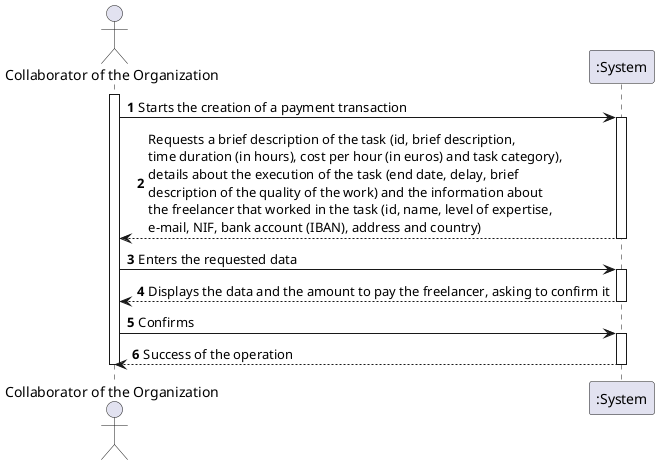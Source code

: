 @startuml
autonumber
actor "Collaborator of the Organization" as CO

activate CO
CO -> ":System" : Starts the creation of a payment transaction
activate ":System"
":System" --> CO : Requests a brief description of the task (id, brief description,\ntime duration (in hours), cost per hour (in euros) and task category),\ndetails about the execution of the task (end date, delay, brief\ndescription of the quality of the work) and the information about\nthe freelancer that worked in the task (id, name, level of expertise,\ne­mail, NIF, bank account (IBAN), address and country)
deactivate ":System"

CO -> ":System" : Enters the requested data
activate ":System"
":System" --> CO : Displays the data and the amount to pay the freelancer, asking to confirm it
deactivate ":System"

CO -> ":System" : Confirms
activate ":System"
":System" --> CO : Success of the operation
deactivate ":System"

deactivate CO
@enduml
